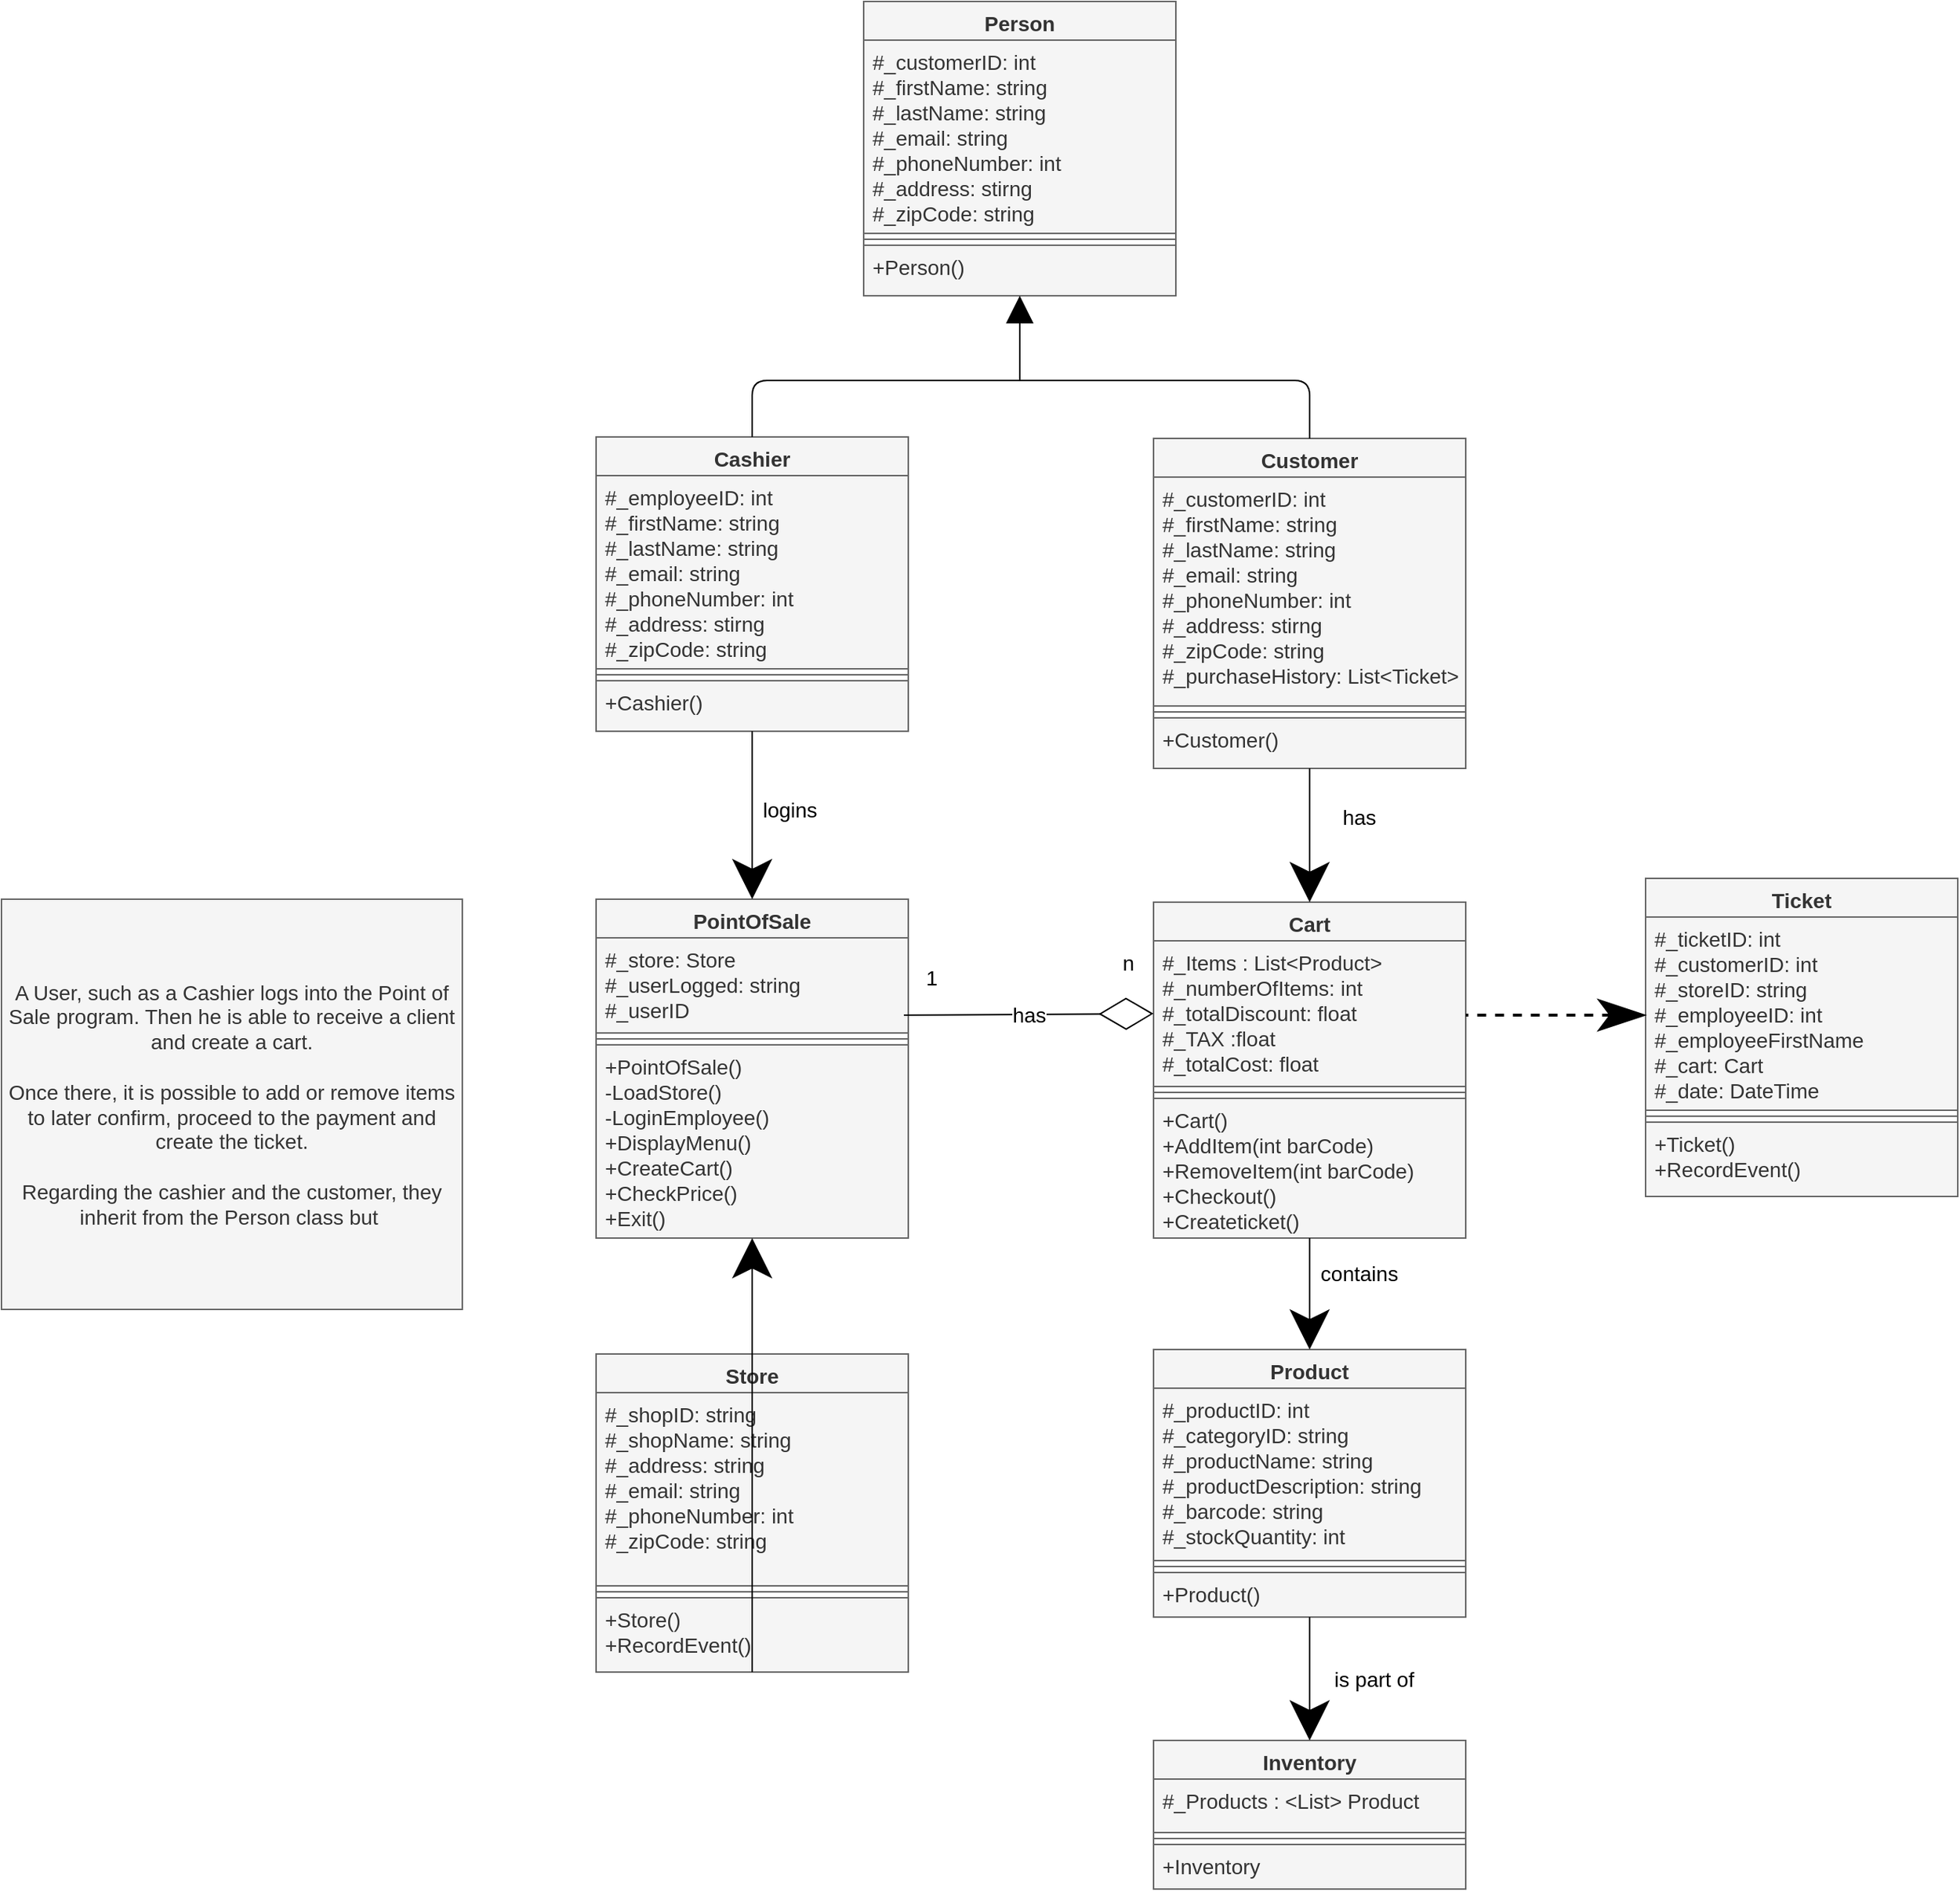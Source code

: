 <mxfile>
    <diagram id="FJXhwHptYgPNuSuxnt-G" name="Page-1">
        <mxGraphModel dx="3134" dy="2403" grid="1" gridSize="10" guides="1" tooltips="1" connect="1" arrows="1" fold="1" page="1" pageScale="1" pageWidth="850" pageHeight="1100" math="0" shadow="0">
            <root>
                <mxCell id="0"/>
                <mxCell id="1" parent="0"/>
                <mxCell id="95" value="A User, such as a Cashier logs into the Point of Sale program. Then he is able to receive a client and create a cart.&lt;br&gt;&lt;br&gt;Once there, it is possible to add or remove items to later confirm, proceed to the payment and create the ticket.&lt;br&gt;&lt;br&gt;Regarding the cashier and the customer, they inherit from the Person class but&amp;nbsp;" style="whiteSpace=wrap;html=1;fontSize=14;fillColor=#f5f5f5;strokeColor=#666666;fontColor=#333333;" parent="1" vertex="1">
                    <mxGeometry x="-710" y="-94" width="310" height="276" as="geometry"/>
                </mxCell>
                <mxCell id="125" value="PointOfSale" style="swimlane;fontStyle=1;align=center;verticalAlign=top;childLayout=stackLayout;horizontal=1;startSize=26;horizontalStack=0;resizeParent=1;resizeParentMax=0;resizeLast=0;collapsible=1;marginBottom=0;fillColor=#f5f5f5;strokeColor=#666666;fontColor=#333333;fontSize=14;" parent="1" vertex="1">
                    <mxGeometry x="-310" y="-94" width="210" height="228" as="geometry"/>
                </mxCell>
                <mxCell id="126" value="#_store: Store&#10;#_userLogged: string&#10;#_userID&#10;" style="text;strokeColor=#666666;fillColor=#f5f5f5;align=left;verticalAlign=top;spacingLeft=4;spacingRight=4;overflow=hidden;rotatable=0;points=[[0,0.5],[1,0.5]];portConstraint=eastwest;fontColor=#333333;fontSize=14;" parent="125" vertex="1">
                    <mxGeometry y="26" width="210" height="64" as="geometry"/>
                </mxCell>
                <mxCell id="127" value="" style="line;strokeWidth=1;fillColor=#f5f5f5;align=left;verticalAlign=middle;spacingTop=-1;spacingLeft=3;spacingRight=3;rotatable=0;labelPosition=right;points=[];portConstraint=eastwest;strokeColor=#666666;fontColor=#333333;fontSize=14;" parent="125" vertex="1">
                    <mxGeometry y="90" width="210" height="8" as="geometry"/>
                </mxCell>
                <mxCell id="128" value="+PointOfSale()&#10;-LoadStore()&#10;-LoginEmployee()&#10;+DisplayMenu()&#10;+CreateCart()&#10;+CheckPrice()&#10;+Exit()&#10;" style="text;strokeColor=#666666;fillColor=#f5f5f5;align=left;verticalAlign=top;spacingLeft=4;spacingRight=4;overflow=hidden;rotatable=0;points=[[0,0.5],[1,0.5]];portConstraint=eastwest;fontColor=#333333;fontSize=14;" parent="125" vertex="1">
                    <mxGeometry y="98" width="210" height="130" as="geometry"/>
                </mxCell>
                <mxCell id="146" value="Person" style="swimlane;fontStyle=1;align=center;verticalAlign=top;childLayout=stackLayout;horizontal=1;startSize=26;horizontalStack=0;resizeParent=1;resizeParentMax=0;resizeLast=0;collapsible=1;marginBottom=0;fillColor=#f5f5f5;strokeColor=#666666;fontColor=#333333;fontSize=14;" parent="1" vertex="1">
                    <mxGeometry x="-130" y="-698" width="210" height="198" as="geometry"/>
                </mxCell>
                <mxCell id="147" value="#_customerID: int&#10;#_firstName: string&#10;#_lastName: string&#10;#_email: string&#10;#_phoneNumber: int&#10;#_address: stirng&#10;#_zipCode: string" style="text;strokeColor=#666666;fillColor=#f5f5f5;align=left;verticalAlign=top;spacingLeft=4;spacingRight=4;overflow=hidden;rotatable=0;points=[[0,0.5],[1,0.5]];portConstraint=eastwest;fontColor=#333333;fontSize=14;" parent="146" vertex="1">
                    <mxGeometry y="26" width="210" height="130" as="geometry"/>
                </mxCell>
                <mxCell id="148" value="" style="line;strokeWidth=1;fillColor=#f5f5f5;align=left;verticalAlign=middle;spacingTop=-1;spacingLeft=3;spacingRight=3;rotatable=0;labelPosition=right;points=[];portConstraint=eastwest;strokeColor=#666666;fontColor=#333333;fontSize=14;" parent="146" vertex="1">
                    <mxGeometry y="156" width="210" height="8" as="geometry"/>
                </mxCell>
                <mxCell id="149" value="+Person()" style="text;strokeColor=#666666;fillColor=#f5f5f5;align=left;verticalAlign=top;spacingLeft=4;spacingRight=4;overflow=hidden;rotatable=0;points=[[0,0.5],[1,0.5]];portConstraint=eastwest;fontColor=#333333;fontSize=14;" parent="146" vertex="1">
                    <mxGeometry y="164" width="210" height="34" as="geometry"/>
                </mxCell>
                <mxCell id="150" value="Cashier" style="swimlane;fontStyle=1;align=center;verticalAlign=top;childLayout=stackLayout;horizontal=1;startSize=26;horizontalStack=0;resizeParent=1;resizeParentMax=0;resizeLast=0;collapsible=1;marginBottom=0;fillColor=#f5f5f5;strokeColor=#666666;fontColor=#333333;fontSize=14;" parent="1" vertex="1">
                    <mxGeometry x="-310" y="-405" width="210" height="198" as="geometry"/>
                </mxCell>
                <mxCell id="151" value="#_employeeID: int&#10;#_firstName: string&#10;#_lastName: string&#10;#_email: string&#10;#_phoneNumber: int&#10;#_address: stirng&#10;#_zipCode: string" style="text;strokeColor=#666666;fillColor=#f5f5f5;align=left;verticalAlign=top;spacingLeft=4;spacingRight=4;overflow=hidden;rotatable=0;points=[[0,0.5],[1,0.5]];portConstraint=eastwest;fontColor=#333333;fontSize=14;" parent="150" vertex="1">
                    <mxGeometry y="26" width="210" height="130" as="geometry"/>
                </mxCell>
                <mxCell id="152" value="" style="line;strokeWidth=1;fillColor=#f5f5f5;align=left;verticalAlign=middle;spacingTop=-1;spacingLeft=3;spacingRight=3;rotatable=0;labelPosition=right;points=[];portConstraint=eastwest;strokeColor=#666666;fontColor=#333333;fontSize=14;" parent="150" vertex="1">
                    <mxGeometry y="156" width="210" height="8" as="geometry"/>
                </mxCell>
                <mxCell id="153" value="+Cashier()" style="text;strokeColor=#666666;fillColor=#f5f5f5;align=left;verticalAlign=top;spacingLeft=4;spacingRight=4;overflow=hidden;rotatable=0;points=[[0,0.5],[1,0.5]];portConstraint=eastwest;fontColor=#333333;fontSize=14;" parent="150" vertex="1">
                    <mxGeometry y="164" width="210" height="34" as="geometry"/>
                </mxCell>
                <mxCell id="154" value="Customer" style="swimlane;fontStyle=1;align=center;verticalAlign=top;childLayout=stackLayout;horizontal=1;startSize=26;horizontalStack=0;resizeParent=1;resizeParentMax=0;resizeLast=0;collapsible=1;marginBottom=0;fillColor=#f5f5f5;strokeColor=#666666;fontColor=#333333;fontSize=14;" parent="1" vertex="1">
                    <mxGeometry x="65" y="-404" width="210" height="222" as="geometry"/>
                </mxCell>
                <mxCell id="155" value="#_customerID: int&#10;#_firstName: string&#10;#_lastName: string&#10;#_email: string&#10;#_phoneNumber: int&#10;#_address: stirng&#10;#_zipCode: string&#10;#_purchaseHistory: List&lt;Ticket&gt;" style="text;strokeColor=#666666;fillColor=#f5f5f5;align=left;verticalAlign=top;spacingLeft=4;spacingRight=4;overflow=hidden;rotatable=0;points=[[0,0.5],[1,0.5]];portConstraint=eastwest;fontColor=#333333;fontSize=14;" parent="154" vertex="1">
                    <mxGeometry y="26" width="210" height="154" as="geometry"/>
                </mxCell>
                <mxCell id="156" value="" style="line;strokeWidth=1;fillColor=#f5f5f5;align=left;verticalAlign=middle;spacingTop=-1;spacingLeft=3;spacingRight=3;rotatable=0;labelPosition=right;points=[];portConstraint=eastwest;strokeColor=#666666;fontColor=#333333;fontSize=14;" parent="154" vertex="1">
                    <mxGeometry y="180" width="210" height="8" as="geometry"/>
                </mxCell>
                <mxCell id="157" value="+Customer()" style="text;strokeColor=#666666;fillColor=#f5f5f5;align=left;verticalAlign=top;spacingLeft=4;spacingRight=4;overflow=hidden;rotatable=0;points=[[0,0.5],[1,0.5]];portConstraint=eastwest;fontColor=#333333;fontSize=14;" parent="154" vertex="1">
                    <mxGeometry y="188" width="210" height="34" as="geometry"/>
                </mxCell>
                <mxCell id="158" value="Product" style="swimlane;fontStyle=1;align=center;verticalAlign=top;childLayout=stackLayout;horizontal=1;startSize=26;horizontalStack=0;resizeParent=1;resizeParentMax=0;resizeLast=0;collapsible=1;marginBottom=0;fillColor=#f5f5f5;strokeColor=#666666;fontColor=#333333;fontSize=14;" parent="1" vertex="1">
                    <mxGeometry x="65" y="209" width="210" height="180" as="geometry"/>
                </mxCell>
                <mxCell id="159" value="#_productID: int&#10;#_categoryID: string&#10;#_productName: string&#10;#_productDescription: string&#10;#_barcode: string&#10;#_stockQuantity: int" style="text;strokeColor=#666666;fillColor=#f5f5f5;align=left;verticalAlign=top;spacingLeft=4;spacingRight=4;overflow=hidden;rotatable=0;points=[[0,0.5],[1,0.5]];portConstraint=eastwest;fontColor=#333333;fontSize=14;" parent="158" vertex="1">
                    <mxGeometry y="26" width="210" height="116" as="geometry"/>
                </mxCell>
                <mxCell id="160" value="" style="line;strokeWidth=1;fillColor=#f5f5f5;align=left;verticalAlign=middle;spacingTop=-1;spacingLeft=3;spacingRight=3;rotatable=0;labelPosition=right;points=[];portConstraint=eastwest;strokeColor=#666666;fontColor=#333333;fontSize=14;" parent="158" vertex="1">
                    <mxGeometry y="142" width="210" height="8" as="geometry"/>
                </mxCell>
                <mxCell id="161" value="+Product()" style="text;strokeColor=#666666;fillColor=#f5f5f5;align=left;verticalAlign=top;spacingLeft=4;spacingRight=4;overflow=hidden;rotatable=0;points=[[0,0.5],[1,0.5]];portConstraint=eastwest;fontColor=#333333;fontSize=14;" parent="158" vertex="1">
                    <mxGeometry y="150" width="210" height="30" as="geometry"/>
                </mxCell>
                <mxCell id="162" value="Store" style="swimlane;fontStyle=1;align=center;verticalAlign=top;childLayout=stackLayout;horizontal=1;startSize=26;horizontalStack=0;resizeParent=1;resizeParentMax=0;resizeLast=0;collapsible=1;marginBottom=0;fillColor=#f5f5f5;strokeColor=#666666;fontColor=#333333;fontSize=14;" parent="1" vertex="1">
                    <mxGeometry x="-310" y="212" width="210" height="214" as="geometry"/>
                </mxCell>
                <mxCell id="163" value="#_shopID: string&#10;#_shopName: string&#10;#_address: string&#10;#_email: string&#10;#_phoneNumber: int&#10;#_zipCode: string" style="text;strokeColor=#666666;fillColor=#f5f5f5;align=left;verticalAlign=top;spacingLeft=4;spacingRight=4;overflow=hidden;rotatable=0;points=[[0,0.5],[1,0.5]];portConstraint=eastwest;fontColor=#333333;fontSize=14;" parent="162" vertex="1">
                    <mxGeometry y="26" width="210" height="130" as="geometry"/>
                </mxCell>
                <mxCell id="164" value="" style="line;strokeWidth=1;fillColor=#f5f5f5;align=left;verticalAlign=middle;spacingTop=-1;spacingLeft=3;spacingRight=3;rotatable=0;labelPosition=right;points=[];portConstraint=eastwest;strokeColor=#666666;fontColor=#333333;fontSize=14;" parent="162" vertex="1">
                    <mxGeometry y="156" width="210" height="8" as="geometry"/>
                </mxCell>
                <mxCell id="165" value="+Store()&#10;+RecordEvent()&#10;" style="text;strokeColor=#666666;fillColor=#f5f5f5;align=left;verticalAlign=top;spacingLeft=4;spacingRight=4;overflow=hidden;rotatable=0;points=[[0,0.5],[1,0.5]];portConstraint=eastwest;fontColor=#333333;fontSize=14;" parent="162" vertex="1">
                    <mxGeometry y="164" width="210" height="50" as="geometry"/>
                </mxCell>
                <mxCell id="166" value="Ticket" style="swimlane;fontStyle=1;align=center;verticalAlign=top;childLayout=stackLayout;horizontal=1;startSize=26;horizontalStack=0;resizeParent=1;resizeParentMax=0;resizeLast=0;collapsible=1;marginBottom=0;fillColor=#f5f5f5;strokeColor=#666666;fontColor=#333333;fontSize=14;" parent="1" vertex="1">
                    <mxGeometry x="396" y="-108" width="210" height="214" as="geometry"/>
                </mxCell>
                <mxCell id="167" value="#_ticketID: int&#10;#_customerID: int&#10;#_storeID: string&#10;#_employeeID: int&#10;#_employeeFirstName&#10;#_cart: Cart&#10;#_date: DateTime&#10;" style="text;strokeColor=#666666;fillColor=#f5f5f5;align=left;verticalAlign=top;spacingLeft=4;spacingRight=4;overflow=hidden;rotatable=0;points=[[0,0.5],[1,0.5]];portConstraint=eastwest;fontColor=#333333;fontSize=14;" parent="166" vertex="1">
                    <mxGeometry y="26" width="210" height="130" as="geometry"/>
                </mxCell>
                <mxCell id="168" value="" style="line;strokeWidth=1;fillColor=#f5f5f5;align=left;verticalAlign=middle;spacingTop=-1;spacingLeft=3;spacingRight=3;rotatable=0;labelPosition=right;points=[];portConstraint=eastwest;strokeColor=#666666;fontColor=#333333;fontSize=14;" parent="166" vertex="1">
                    <mxGeometry y="156" width="210" height="8" as="geometry"/>
                </mxCell>
                <mxCell id="169" value="+Ticket()&#10;+RecordEvent()&#10;" style="text;strokeColor=#666666;fillColor=#f5f5f5;align=left;verticalAlign=top;spacingLeft=4;spacingRight=4;overflow=hidden;rotatable=0;points=[[0,0.5],[1,0.5]];portConstraint=eastwest;fontColor=#333333;fontSize=14;" parent="166" vertex="1">
                    <mxGeometry y="164" width="210" height="50" as="geometry"/>
                </mxCell>
                <mxCell id="173" value="" style="endArrow=block;html=1;entryX=0.5;entryY=1;entryDx=0;entryDy=0;startArrow=none;startFill=0;strokeWidth=1;endFill=1;endSize=16;" parent="1" target="146" edge="1">
                    <mxGeometry width="50" height="50" relative="1" as="geometry">
                        <mxPoint x="-25" y="-443" as="sourcePoint"/>
                        <mxPoint x="232" y="-133" as="targetPoint"/>
                    </mxGeometry>
                </mxCell>
                <mxCell id="177" value="Inventory" style="swimlane;fontStyle=1;align=center;verticalAlign=top;childLayout=stackLayout;horizontal=1;startSize=26;horizontalStack=0;resizeParent=1;resizeParentMax=0;resizeLast=0;collapsible=1;marginBottom=0;fillColor=#f5f5f5;strokeColor=#666666;fontColor=#333333;fontSize=14;" parent="1" vertex="1">
                    <mxGeometry x="65" y="472" width="210" height="100" as="geometry"/>
                </mxCell>
                <mxCell id="178" value="#_Products : &lt;List&gt; Product" style="text;strokeColor=#666666;fillColor=#f5f5f5;align=left;verticalAlign=top;spacingLeft=4;spacingRight=4;overflow=hidden;rotatable=0;points=[[0,0.5],[1,0.5]];portConstraint=eastwest;fontColor=#333333;fontSize=14;" parent="177" vertex="1">
                    <mxGeometry y="26" width="210" height="36" as="geometry"/>
                </mxCell>
                <mxCell id="179" value="" style="line;strokeWidth=1;fillColor=#f5f5f5;align=left;verticalAlign=middle;spacingTop=-1;spacingLeft=3;spacingRight=3;rotatable=0;labelPosition=right;points=[];portConstraint=eastwest;strokeColor=#666666;fontColor=#333333;fontSize=14;" parent="177" vertex="1">
                    <mxGeometry y="62" width="210" height="8" as="geometry"/>
                </mxCell>
                <mxCell id="180" value="+Inventory" style="text;strokeColor=#666666;fillColor=#f5f5f5;align=left;verticalAlign=top;spacingLeft=4;spacingRight=4;overflow=hidden;rotatable=0;points=[[0,0.5],[1,0.5]];portConstraint=eastwest;fontColor=#333333;fontSize=14;" parent="177" vertex="1">
                    <mxGeometry y="70" width="210" height="30" as="geometry"/>
                </mxCell>
                <mxCell id="181" value="Cart" style="swimlane;fontStyle=1;align=center;verticalAlign=top;childLayout=stackLayout;horizontal=1;startSize=26;horizontalStack=0;resizeParent=1;resizeParentMax=0;resizeLast=0;collapsible=1;marginBottom=0;fillColor=#f5f5f5;strokeColor=#666666;fontColor=#333333;fontSize=14;" parent="1" vertex="1">
                    <mxGeometry x="65" y="-92" width="210" height="226" as="geometry"/>
                </mxCell>
                <mxCell id="182" value="#_Items : List&lt;Product&gt;&#10;#_numberOfItems: int&#10;#_totalDiscount: float&#10;#_TAX :float&#10;#_totalCost: float" style="text;strokeColor=#666666;fillColor=#f5f5f5;align=left;verticalAlign=top;spacingLeft=4;spacingRight=4;overflow=hidden;rotatable=0;points=[[0,0.5],[1,0.5]];portConstraint=eastwest;fontColor=#333333;fontSize=14;" parent="181" vertex="1">
                    <mxGeometry y="26" width="210" height="98" as="geometry"/>
                </mxCell>
                <mxCell id="183" value="" style="line;strokeWidth=1;fillColor=#f5f5f5;align=left;verticalAlign=middle;spacingTop=-1;spacingLeft=3;spacingRight=3;rotatable=0;labelPosition=right;points=[];portConstraint=eastwest;strokeColor=#666666;fontColor=#333333;fontSize=14;" parent="181" vertex="1">
                    <mxGeometry y="124" width="210" height="8" as="geometry"/>
                </mxCell>
                <mxCell id="184" value="+Cart()&#10;+AddItem(int barCode)&#10;+RemoveItem(int barCode)&#10;+Checkout()&#10;+Createticket()" style="text;strokeColor=#666666;fillColor=#f5f5f5;align=left;verticalAlign=top;spacingLeft=4;spacingRight=4;overflow=hidden;rotatable=0;points=[[0,0.5],[1,0.5]];portConstraint=eastwest;fontColor=#333333;fontSize=14;" parent="181" vertex="1">
                    <mxGeometry y="132" width="210" height="94" as="geometry"/>
                </mxCell>
                <mxCell id="186" value="" style="endArrow=none;html=1;endSize=12;startArrow=classicThin;startSize=26;startFill=1;edgeStyle=orthogonalEdgeStyle;align=left;verticalAlign=bottom;strokeWidth=2;endFill=0;entryX=1;entryY=0.5;entryDx=0;entryDy=0;exitX=0;exitY=0.5;exitDx=0;exitDy=0;targetPerimeterSpacing=0;dashed=1;" parent="1" edge="1">
                    <mxGeometry x="-0.157" y="75" relative="1" as="geometry">
                        <mxPoint x="396" y="-16" as="sourcePoint"/>
                        <mxPoint x="275.0" y="-16" as="targetPoint"/>
                        <mxPoint as="offset"/>
                    </mxGeometry>
                </mxCell>
                <mxCell id="196" value="contains" style="endArrow=none;startArrow=classic;endFill=0;startFill=1;html=1;verticalAlign=bottom;labelBackgroundColor=none;strokeWidth=1;startSize=24;endSize=8;strokeColor=default;targetPerimeterSpacing=0;entryX=0.5;entryY=1;entryDx=0;entryDy=0;exitX=0.5;exitY=0;exitDx=0;exitDy=0;fontSize=14;" parent="1" source="158" target="181" edge="1">
                    <mxGeometry x="0.081" y="-33" width="160" relative="1" as="geometry">
                        <mxPoint x="375" y="148" as="sourcePoint"/>
                        <mxPoint x="556" y="208" as="targetPoint"/>
                        <mxPoint as="offset"/>
                    </mxGeometry>
                </mxCell>
                <mxCell id="197" value="is part of" style="endArrow=none;startArrow=classic;endFill=0;startFill=1;html=1;verticalAlign=bottom;labelBackgroundColor=none;strokeWidth=1;startSize=24;endSize=8;strokeColor=default;targetPerimeterSpacing=0;entryX=0.5;entryY=1;entryDx=0;entryDy=0;fontSize=14;" parent="1" source="177" target="158" edge="1">
                    <mxGeometry x="-0.277" y="-43" width="160" relative="1" as="geometry">
                        <mxPoint x="173" y="553" as="sourcePoint"/>
                        <mxPoint x="173" y="435" as="targetPoint"/>
                        <mxPoint as="offset"/>
                    </mxGeometry>
                </mxCell>
                <mxCell id="198" value="" style="endArrow=none;startArrow=classic;endFill=0;startFill=1;html=1;verticalAlign=bottom;labelBackgroundColor=none;strokeWidth=1;startSize=24;endSize=8;strokeColor=default;targetPerimeterSpacing=0;entryX=0.5;entryY=1;entryDx=0;entryDy=0;" parent="1" source="128" target="162" edge="1">
                    <mxGeometry width="160" relative="1" as="geometry">
                        <mxPoint x="-189" y="-127" as="sourcePoint"/>
                        <mxPoint x="-189" y="-208" as="targetPoint"/>
                    </mxGeometry>
                </mxCell>
                <mxCell id="199" value="" style="endArrow=none;startArrow=none;endFill=0;startFill=0;endSize=8;html=1;verticalAlign=bottom;labelBackgroundColor=none;strokeWidth=1;strokeColor=default;targetPerimeterSpacing=0;edgeStyle=orthogonalEdgeStyle;exitX=0.5;exitY=0;exitDx=0;exitDy=0;entryX=0.5;entryY=0;entryDx=0;entryDy=0;" parent="1" source="150" target="154" edge="1">
                    <mxGeometry width="160" relative="1" as="geometry">
                        <mxPoint x="350.5" y="-364.87" as="sourcePoint"/>
                        <mxPoint x="242" y="-474.87" as="targetPoint"/>
                        <Array as="points">
                            <mxPoint x="-205" y="-443"/>
                            <mxPoint x="170" y="-443"/>
                        </Array>
                    </mxGeometry>
                </mxCell>
                <mxCell id="201" value="logins" style="endArrow=none;startArrow=classic;endFill=0;startFill=1;html=1;verticalAlign=bottom;labelBackgroundColor=none;strokeWidth=1;startSize=24;endSize=8;strokeColor=default;targetPerimeterSpacing=0;entryX=0.5;entryY=1;entryDx=0;entryDy=0;exitX=0.5;exitY=0;exitDx=0;exitDy=0;fontSize=14;" parent="1" source="125" target="150" edge="1">
                    <mxGeometry x="-0.105" y="-25" width="160" relative="1" as="geometry">
                        <mxPoint x="-295.5" y="-58" as="sourcePoint"/>
                        <mxPoint x="-398" y="-208" as="targetPoint"/>
                        <mxPoint y="1" as="offset"/>
                    </mxGeometry>
                </mxCell>
                <mxCell id="202" value="has" style="endArrow=none;startArrow=classic;endFill=0;startFill=1;html=1;verticalAlign=bottom;labelBackgroundColor=none;strokeWidth=1;startSize=24;endSize=8;strokeColor=default;targetPerimeterSpacing=0;entryX=0.5;entryY=1;entryDx=0;entryDy=0;exitX=0.5;exitY=0;exitDx=0;exitDy=0;fontSize=14;" parent="1" source="181" target="154" edge="1">
                    <mxGeometry x="0.03" y="-33" width="160" relative="1" as="geometry">
                        <mxPoint x="83" y="-48" as="sourcePoint"/>
                        <mxPoint x="165.5" y="-200.0" as="targetPoint"/>
                        <mxPoint as="offset"/>
                    </mxGeometry>
                </mxCell>
                <mxCell id="203" value="d" style="endArrow=diamondThin;html=1;strokeColor=default;strokeWidth=1;fontSize=14;startSize=30;endSize=34;targetPerimeterSpacing=0;exitX=0.986;exitY=0.813;exitDx=0;exitDy=0;entryX=0;entryY=0.5;entryDx=0;entryDy=0;endFill=0;exitPerimeter=0;" parent="1" source="126" target="182" edge="1">
                    <mxGeometry relative="1" as="geometry">
                        <mxPoint x="-190" y="6.29" as="sourcePoint"/>
                        <mxPoint x="-30" y="6.29" as="targetPoint"/>
                    </mxGeometry>
                </mxCell>
                <mxCell id="204" value="has" style="edgeLabel;resizable=0;html=1;align=center;verticalAlign=middle;fontSize=14;" parent="203" connectable="0" vertex="1">
                    <mxGeometry relative="1" as="geometry"/>
                </mxCell>
                <mxCell id="205" value="1" style="edgeLabel;resizable=0;html=1;align=left;verticalAlign=bottom;fontSize=14;" parent="203" connectable="0" vertex="1">
                    <mxGeometry x="-1" relative="1" as="geometry">
                        <mxPoint x="13" y="-15" as="offset"/>
                    </mxGeometry>
                </mxCell>
                <mxCell id="206" value="n" style="edgeLabel;resizable=0;html=1;align=right;verticalAlign=bottom;fontSize=14;" parent="203" connectable="0" vertex="1">
                    <mxGeometry x="1" relative="1" as="geometry">
                        <mxPoint x="-13" y="-23" as="offset"/>
                    </mxGeometry>
                </mxCell>
            </root>
        </mxGraphModel>
    </diagram>
</mxfile>